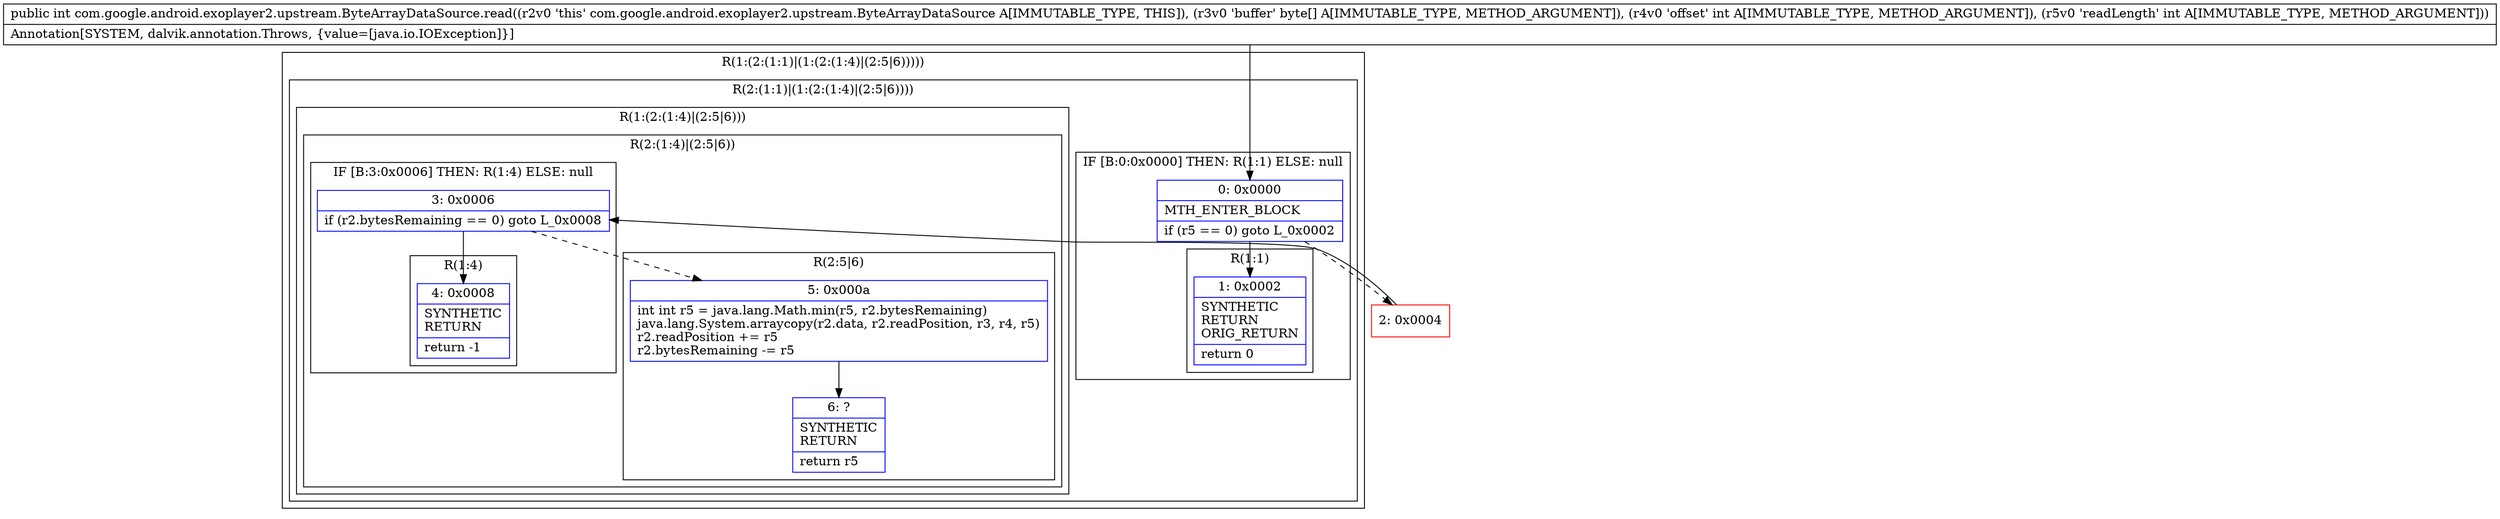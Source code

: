 digraph "CFG forcom.google.android.exoplayer2.upstream.ByteArrayDataSource.read([BII)I" {
subgraph cluster_Region_1808132720 {
label = "R(1:(2:(1:1)|(1:(2:(1:4)|(2:5|6)))))";
node [shape=record,color=blue];
subgraph cluster_Region_1778066470 {
label = "R(2:(1:1)|(1:(2:(1:4)|(2:5|6))))";
node [shape=record,color=blue];
subgraph cluster_IfRegion_1176056557 {
label = "IF [B:0:0x0000] THEN: R(1:1) ELSE: null";
node [shape=record,color=blue];
Node_0 [shape=record,label="{0\:\ 0x0000|MTH_ENTER_BLOCK\l|if (r5 == 0) goto L_0x0002\l}"];
subgraph cluster_Region_1946797856 {
label = "R(1:1)";
node [shape=record,color=blue];
Node_1 [shape=record,label="{1\:\ 0x0002|SYNTHETIC\lRETURN\lORIG_RETURN\l|return 0\l}"];
}
}
subgraph cluster_Region_819668411 {
label = "R(1:(2:(1:4)|(2:5|6)))";
node [shape=record,color=blue];
subgraph cluster_Region_3276178 {
label = "R(2:(1:4)|(2:5|6))";
node [shape=record,color=blue];
subgraph cluster_IfRegion_254818595 {
label = "IF [B:3:0x0006] THEN: R(1:4) ELSE: null";
node [shape=record,color=blue];
Node_3 [shape=record,label="{3\:\ 0x0006|if (r2.bytesRemaining == 0) goto L_0x0008\l}"];
subgraph cluster_Region_901435170 {
label = "R(1:4)";
node [shape=record,color=blue];
Node_4 [shape=record,label="{4\:\ 0x0008|SYNTHETIC\lRETURN\l|return \-1\l}"];
}
}
subgraph cluster_Region_466058089 {
label = "R(2:5|6)";
node [shape=record,color=blue];
Node_5 [shape=record,label="{5\:\ 0x000a|int int r5 = java.lang.Math.min(r5, r2.bytesRemaining)\ljava.lang.System.arraycopy(r2.data, r2.readPosition, r3, r4, r5)\lr2.readPosition += r5\lr2.bytesRemaining \-= r5\l}"];
Node_6 [shape=record,label="{6\:\ ?|SYNTHETIC\lRETURN\l|return r5\l}"];
}
}
}
}
}
Node_2 [shape=record,color=red,label="{2\:\ 0x0004}"];
MethodNode[shape=record,label="{public int com.google.android.exoplayer2.upstream.ByteArrayDataSource.read((r2v0 'this' com.google.android.exoplayer2.upstream.ByteArrayDataSource A[IMMUTABLE_TYPE, THIS]), (r3v0 'buffer' byte[] A[IMMUTABLE_TYPE, METHOD_ARGUMENT]), (r4v0 'offset' int A[IMMUTABLE_TYPE, METHOD_ARGUMENT]), (r5v0 'readLength' int A[IMMUTABLE_TYPE, METHOD_ARGUMENT]))  | Annotation[SYSTEM, dalvik.annotation.Throws, \{value=[java.io.IOException]\}]\l}"];
MethodNode -> Node_0;
Node_0 -> Node_1;
Node_0 -> Node_2[style=dashed];
Node_3 -> Node_4;
Node_3 -> Node_5[style=dashed];
Node_5 -> Node_6;
Node_2 -> Node_3;
}

